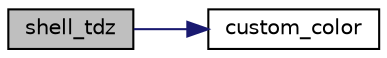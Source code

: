 digraph "shell_tdz"
{
 // LATEX_PDF_SIZE
  edge [fontname="Helvetica",fontsize="10",labelfontname="Helvetica",labelfontsize="10"];
  node [fontname="Helvetica",fontsize="10",shape=record];
  rankdir="LR";
  Node1 [label="shell_tdz",height=0.2,width=0.4,color="black", fillcolor="grey75", style="filled", fontcolor="black",tooltip=" "];
  Node1 -> Node2 [color="midnightblue",fontsize="10",style="solid"];
  Node2 [label="custom_color",height=0.2,width=0.4,color="black", fillcolor="white", style="filled",URL="$user_interface_8h.html#afdf8f1c4c3d09f0944dd7caa560ec147",tooltip=" "];
}
